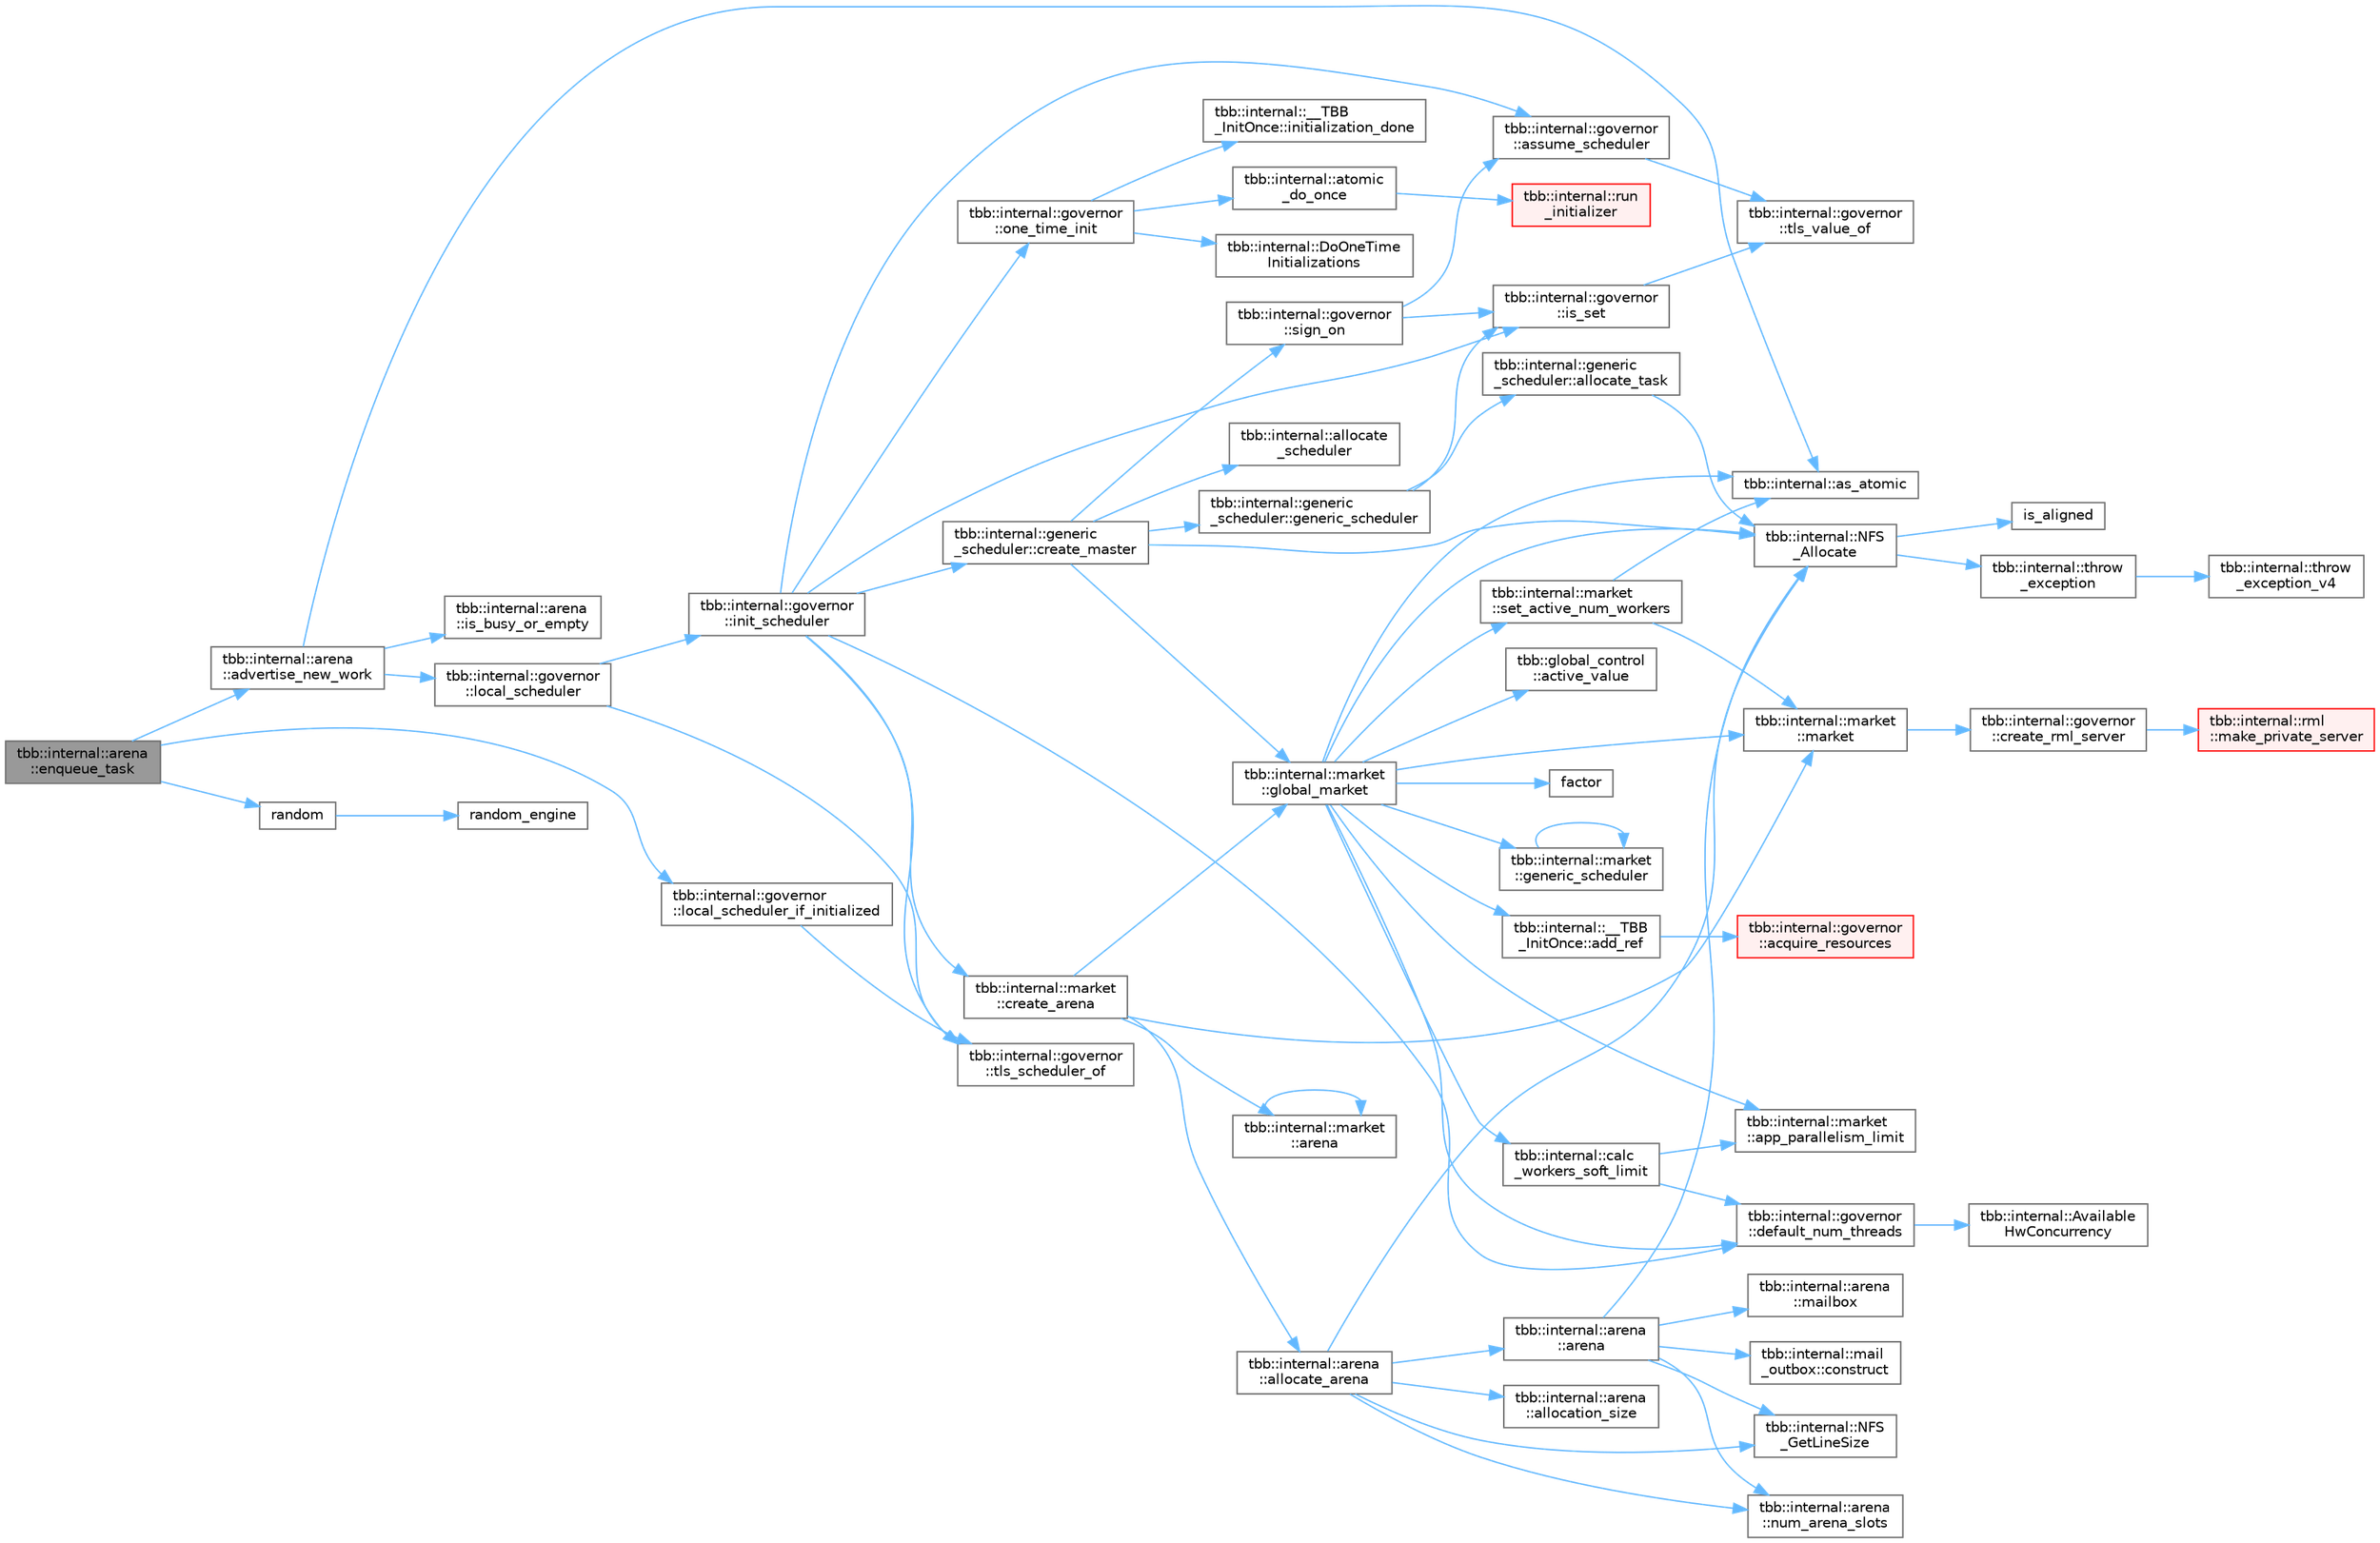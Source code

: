 digraph "tbb::internal::arena::enqueue_task"
{
 // LATEX_PDF_SIZE
  bgcolor="transparent";
  edge [fontname=Helvetica,fontsize=10,labelfontname=Helvetica,labelfontsize=10];
  node [fontname=Helvetica,fontsize=10,shape=box,height=0.2,width=0.4];
  rankdir="LR";
  Node1 [id="Node000001",label="tbb::internal::arena\l::enqueue_task",height=0.2,width=0.4,color="gray40", fillcolor="grey60", style="filled", fontcolor="black",tooltip="enqueue a task into starvation-resistance queue"];
  Node1 -> Node2 [id="edge72_Node000001_Node000002",color="steelblue1",style="solid",tooltip=" "];
  Node2 [id="Node000002",label="tbb::internal::arena\l::advertise_new_work",height=0.2,width=0.4,color="grey40", fillcolor="white", style="filled",URL="$classtbb_1_1internal_1_1arena.html#a7153d90d34c57f57a5a44495a0c6c30d",tooltip="If necessary, raise a flag that there is new job in arena."];
  Node2 -> Node3 [id="edge73_Node000002_Node000003",color="steelblue1",style="solid",tooltip=" "];
  Node3 [id="Node000003",label="tbb::internal::as_atomic",height=0.2,width=0.4,color="grey40", fillcolor="white", style="filled",URL="$namespacetbb_1_1internal.html#a958f482f9d5f3476ca70610af5336040",tooltip=" "];
  Node2 -> Node4 [id="edge74_Node000002_Node000004",color="steelblue1",style="solid",tooltip=" "];
  Node4 [id="Node000004",label="tbb::internal::arena\l::is_busy_or_empty",height=0.2,width=0.4,color="grey40", fillcolor="white", style="filled",URL="$classtbb_1_1internal_1_1arena.html#a3402230064cf16a79b9b2e9874df4d6f",tooltip="No tasks to steal or snapshot is being taken."];
  Node2 -> Node5 [id="edge75_Node000002_Node000005",color="steelblue1",style="solid",tooltip=" "];
  Node5 [id="Node000005",label="tbb::internal::governor\l::local_scheduler",height=0.2,width=0.4,color="grey40", fillcolor="white", style="filled",URL="$classtbb_1_1internal_1_1governor.html#a3ee947910b77e9ab2f3c02f0d2d63c32",tooltip="Obtain the thread-local instance of the TBB scheduler."];
  Node5 -> Node6 [id="edge76_Node000005_Node000006",color="steelblue1",style="solid",tooltip=" "];
  Node6 [id="Node000006",label="tbb::internal::governor\l::init_scheduler",height=0.2,width=0.4,color="grey40", fillcolor="white", style="filled",URL="$classtbb_1_1internal_1_1governor.html#abf62b8bc4890ad846ff01349f8d46a84",tooltip="Processes scheduler initialization request (possibly nested) in a master thread"];
  Node6 -> Node7 [id="edge77_Node000006_Node000007",color="steelblue1",style="solid",tooltip=" "];
  Node7 [id="Node000007",label="tbb::internal::governor\l::assume_scheduler",height=0.2,width=0.4,color="grey40", fillcolor="white", style="filled",URL="$classtbb_1_1internal_1_1governor.html#abe1de8df4e3ecce96763951ac97540c6",tooltip="Temporarily set TLS slot to the given scheduler"];
  Node7 -> Node8 [id="edge78_Node000007_Node000008",color="steelblue1",style="solid",tooltip=" "];
  Node8 [id="Node000008",label="tbb::internal::governor\l::tls_value_of",height=0.2,width=0.4,color="grey40", fillcolor="white", style="filled",URL="$classtbb_1_1internal_1_1governor.html#a342eb43ff89d1b0da4cb9aa5417b3965",tooltip="Computes the value of the TLS"];
  Node6 -> Node9 [id="edge79_Node000006_Node000009",color="steelblue1",style="solid",tooltip=" "];
  Node9 [id="Node000009",label="tbb::internal::market\l::create_arena",height=0.2,width=0.4,color="grey40", fillcolor="white", style="filled",URL="$classtbb_1_1internal_1_1market.html#aa73a40282b782676f30f27dcde0ea967",tooltip="Creates an arena object"];
  Node9 -> Node10 [id="edge80_Node000009_Node000010",color="steelblue1",style="solid",tooltip=" "];
  Node10 [id="Node000010",label="tbb::internal::arena\l::allocate_arena",height=0.2,width=0.4,color="grey40", fillcolor="white", style="filled",URL="$classtbb_1_1internal_1_1arena.html#ad42305a844f6c9dc93b6d1c8c0302238",tooltip="Allocate an instance of arena."];
  Node10 -> Node11 [id="edge81_Node000010_Node000011",color="steelblue1",style="solid",tooltip=" "];
  Node11 [id="Node000011",label="tbb::internal::arena\l::allocation_size",height=0.2,width=0.4,color="grey40", fillcolor="white", style="filled",URL="$classtbb_1_1internal_1_1arena.html#a88bd4bed45e6ca7bcba05e568717be3b",tooltip=" "];
  Node10 -> Node12 [id="edge82_Node000010_Node000012",color="steelblue1",style="solid",tooltip=" "];
  Node12 [id="Node000012",label="tbb::internal::arena\l::arena",height=0.2,width=0.4,color="grey40", fillcolor="white", style="filled",URL="$classtbb_1_1internal_1_1arena.html#ad3b28deb1fcb30cb533ea7b655819d6b",tooltip="Constructor"];
  Node12 -> Node13 [id="edge83_Node000012_Node000013",color="steelblue1",style="solid",tooltip=" "];
  Node13 [id="Node000013",label="tbb::internal::mail\l_outbox::construct",height=0.2,width=0.4,color="grey40", fillcolor="white", style="filled",URL="$classtbb_1_1internal_1_1mail__outbox.html#af6072a4a688633e6e754cf93f541e2cb",tooltip="Construct *this as a mailbox from zeroed memory."];
  Node12 -> Node14 [id="edge84_Node000012_Node000014",color="steelblue1",style="solid",tooltip=" "];
  Node14 [id="Node000014",label="tbb::internal::arena\l::mailbox",height=0.2,width=0.4,color="grey40", fillcolor="white", style="filled",URL="$classtbb_1_1internal_1_1arena.html#aa0c057046899d3ab934c8aaf66b92673",tooltip="Get reference to mailbox corresponding to given affinity_id."];
  Node12 -> Node15 [id="edge85_Node000012_Node000015",color="steelblue1",style="solid",tooltip=" "];
  Node15 [id="Node000015",label="tbb::internal::NFS\l_Allocate",height=0.2,width=0.4,color="grey40", fillcolor="white", style="filled",URL="$namespacetbb_1_1internal.html#a395611542e21705f49de2a06e2c88f59",tooltip=" "];
  Node15 -> Node16 [id="edge86_Node000015_Node000016",color="steelblue1",style="solid",tooltip=" "];
  Node16 [id="Node000016",label="is_aligned",height=0.2,width=0.4,color="grey40", fillcolor="white", style="filled",URL="$harness_8h.html#a2cd6d606b7a354545b2cdecca67efa44",tooltip=" "];
  Node15 -> Node17 [id="edge87_Node000015_Node000017",color="steelblue1",style="solid",tooltip=" "];
  Node17 [id="Node000017",label="tbb::internal::throw\l_exception",height=0.2,width=0.4,color="grey40", fillcolor="white", style="filled",URL="$namespacetbb_1_1internal.html#a61a681f9fd15fdb055f7725d6416ddf4",tooltip="Versionless convenience wrapper for throw_exception_v4()"];
  Node17 -> Node18 [id="edge88_Node000017_Node000018",color="steelblue1",style="solid",tooltip=" "];
  Node18 [id="Node000018",label="tbb::internal::throw\l_exception_v4",height=0.2,width=0.4,color="grey40", fillcolor="white", style="filled",URL="$namespacetbb_1_1internal.html#adccc1f69ee5a85094eb6a5f9fbac89d7",tooltip="Gathers all throw operators in one place."];
  Node12 -> Node19 [id="edge89_Node000012_Node000019",color="steelblue1",style="solid",tooltip=" "];
  Node19 [id="Node000019",label="tbb::internal::NFS\l_GetLineSize",height=0.2,width=0.4,color="grey40", fillcolor="white", style="filled",URL="$namespacetbb_1_1internal.html#a9694b519576433b7ce9af226bfc7c422",tooltip=" "];
  Node12 -> Node20 [id="edge90_Node000012_Node000020",color="steelblue1",style="solid",tooltip=" "];
  Node20 [id="Node000020",label="tbb::internal::arena\l::num_arena_slots",height=0.2,width=0.4,color="grey40", fillcolor="white", style="filled",URL="$classtbb_1_1internal_1_1arena.html#a315d666efe28ecd0fb6aa70f2da0eb37",tooltip=" "];
  Node10 -> Node15 [id="edge91_Node000010_Node000015",color="steelblue1",style="solid",tooltip=" "];
  Node10 -> Node19 [id="edge92_Node000010_Node000019",color="steelblue1",style="solid",tooltip=" "];
  Node10 -> Node20 [id="edge93_Node000010_Node000020",color="steelblue1",style="solid",tooltip=" "];
  Node9 -> Node21 [id="edge94_Node000009_Node000021",color="steelblue1",style="solid",tooltip=" "];
  Node21 [id="Node000021",label="tbb::internal::market\l::arena",height=0.2,width=0.4,color="grey40", fillcolor="white", style="filled",URL="$classtbb_1_1internal_1_1market.html#adc288c92e3de5dd87e56ab61885cf63e",tooltip=" "];
  Node21 -> Node21 [id="edge95_Node000021_Node000021",color="steelblue1",style="solid",tooltip=" "];
  Node9 -> Node22 [id="edge96_Node000009_Node000022",color="steelblue1",style="solid",tooltip=" "];
  Node22 [id="Node000022",label="tbb::internal::market\l::global_market",height=0.2,width=0.4,color="grey40", fillcolor="white", style="filled",URL="$classtbb_1_1internal_1_1market.html#a08ccaf89d501a9e56912eb5bd624066f",tooltip="Factory method creating new market object"];
  Node22 -> Node23 [id="edge97_Node000022_Node000023",color="steelblue1",style="solid",tooltip=" "];
  Node23 [id="Node000023",label="tbb::global_control\l::active_value",height=0.2,width=0.4,color="grey40", fillcolor="white", style="filled",URL="$classtbb_1_1global__control.html#a8451d931cfc205d896ca2da26fe123ff",tooltip=" "];
  Node22 -> Node24 [id="edge98_Node000022_Node000024",color="steelblue1",style="solid",tooltip=" "];
  Node24 [id="Node000024",label="tbb::internal::__TBB\l_InitOnce::add_ref",height=0.2,width=0.4,color="grey40", fillcolor="white", style="filled",URL="$classtbb_1_1internal_1_1_____t_b_b___init_once.html#aeb552d69cd0db07e0ec3526c22e8899a",tooltip="Add reference to resources. If first reference added, acquire the resources."];
  Node24 -> Node25 [id="edge99_Node000024_Node000025",color="steelblue1",style="solid",tooltip=" "];
  Node25 [id="Node000025",label="tbb::internal::governor\l::acquire_resources",height=0.2,width=0.4,color="red", fillcolor="#FFF0F0", style="filled",URL="$classtbb_1_1internal_1_1governor.html#a70cfd4f010baf396e4cc09a3021b4c19",tooltip="Create key for thread-local storage and initialize RML."];
  Node22 -> Node32 [id="edge100_Node000022_Node000032",color="steelblue1",style="solid",tooltip=" "];
  Node32 [id="Node000032",label="tbb::internal::market\l::app_parallelism_limit",height=0.2,width=0.4,color="grey40", fillcolor="white", style="filled",URL="$classtbb_1_1internal_1_1market.html#a857327e374da8c7bb5c4b529aca05405",tooltip="Reports active parallelism level according to user's settings"];
  Node22 -> Node3 [id="edge101_Node000022_Node000003",color="steelblue1",style="solid",tooltip=" "];
  Node22 -> Node33 [id="edge102_Node000022_Node000033",color="steelblue1",style="solid",tooltip=" "];
  Node33 [id="Node000033",label="tbb::internal::calc\l_workers_soft_limit",height=0.2,width=0.4,color="grey40", fillcolor="white", style="filled",URL="$namespacetbb_1_1internal.html#aa59c19a68c963626ba810d72317f0d18",tooltip=" "];
  Node33 -> Node32 [id="edge103_Node000033_Node000032",color="steelblue1",style="solid",tooltip=" "];
  Node33 -> Node34 [id="edge104_Node000033_Node000034",color="steelblue1",style="solid",tooltip=" "];
  Node34 [id="Node000034",label="tbb::internal::governor\l::default_num_threads",height=0.2,width=0.4,color="grey40", fillcolor="white", style="filled",URL="$classtbb_1_1internal_1_1governor.html#a87ef607c22c347eb97ddafa4384b4f1d",tooltip=" "];
  Node34 -> Node35 [id="edge105_Node000034_Node000035",color="steelblue1",style="solid",tooltip=" "];
  Node35 [id="Node000035",label="tbb::internal::Available\lHwConcurrency",height=0.2,width=0.4,color="grey40", fillcolor="white", style="filled",URL="$namespacetbb_1_1internal.html#a5f583dafcd8d7ffeb10905c4eb509cd9",tooltip="Returns maximal parallelism level supported by the current OS configuration."];
  Node22 -> Node34 [id="edge106_Node000022_Node000034",color="steelblue1",style="solid",tooltip=" "];
  Node22 -> Node36 [id="edge107_Node000022_Node000036",color="steelblue1",style="solid",tooltip=" "];
  Node36 [id="Node000036",label="factor",height=0.2,width=0.4,color="grey40", fillcolor="white", style="filled",URL="$fft_8c.html#a13b942e46c2348d4cfe7bced3e905d1d",tooltip=" "];
  Node22 -> Node37 [id="edge108_Node000022_Node000037",color="steelblue1",style="solid",tooltip=" "];
  Node37 [id="Node000037",label="tbb::internal::market\l::generic_scheduler",height=0.2,width=0.4,color="grey40", fillcolor="white", style="filled",URL="$classtbb_1_1internal_1_1market.html#a9acd4f7b134e3bcd5625ce386ec7db60",tooltip=" "];
  Node37 -> Node37 [id="edge109_Node000037_Node000037",color="steelblue1",style="solid",tooltip=" "];
  Node22 -> Node38 [id="edge110_Node000022_Node000038",color="steelblue1",style="solid",tooltip=" "];
  Node38 [id="Node000038",label="tbb::internal::market\l::market",height=0.2,width=0.4,color="grey40", fillcolor="white", style="filled",URL="$classtbb_1_1internal_1_1market.html#acdbf87ad0efe5f3e224d88ecb2536e93",tooltip="Constructor"];
  Node38 -> Node39 [id="edge111_Node000038_Node000039",color="steelblue1",style="solid",tooltip=" "];
  Node39 [id="Node000039",label="tbb::internal::governor\l::create_rml_server",height=0.2,width=0.4,color="grey40", fillcolor="white", style="filled",URL="$classtbb_1_1internal_1_1governor.html#aec70bdc2a20ee8377a1676dd3b4c843b",tooltip=" "];
  Node39 -> Node40 [id="edge112_Node000039_Node000040",color="steelblue1",style="solid",tooltip=" "];
  Node40 [id="Node000040",label="tbb::internal::rml\l::make_private_server",height=0.2,width=0.4,color="red", fillcolor="#FFF0F0", style="filled",URL="$namespacetbb_1_1internal_1_1rml.html#a8ef19f713537ac8030e4de4a1a3fdf26",tooltip="Factory method called from task.cpp to create a private_server."];
  Node22 -> Node15 [id="edge113_Node000022_Node000015",color="steelblue1",style="solid",tooltip=" "];
  Node22 -> Node42 [id="edge114_Node000022_Node000042",color="steelblue1",style="solid",tooltip=" "];
  Node42 [id="Node000042",label="tbb::internal::market\l::set_active_num_workers",height=0.2,width=0.4,color="grey40", fillcolor="white", style="filled",URL="$classtbb_1_1internal_1_1market.html#a50bb92619e74a81b3f8552ccca139c9f",tooltip="Set number of active workers"];
  Node42 -> Node3 [id="edge115_Node000042_Node000003",color="steelblue1",style="solid",tooltip=" "];
  Node42 -> Node38 [id="edge116_Node000042_Node000038",color="steelblue1",style="solid",tooltip=" "];
  Node9 -> Node38 [id="edge117_Node000009_Node000038",color="steelblue1",style="solid",tooltip=" "];
  Node6 -> Node43 [id="edge118_Node000006_Node000043",color="steelblue1",style="solid",tooltip=" "];
  Node43 [id="Node000043",label="tbb::internal::generic\l_scheduler::create_master",height=0.2,width=0.4,color="grey40", fillcolor="white", style="filled",URL="$classtbb_1_1internal_1_1generic__scheduler.html#ac7fb04a73dbb75dd8db5c9637bfadeae",tooltip="Initialize a scheduler for a master thread."];
  Node43 -> Node44 [id="edge119_Node000043_Node000044",color="steelblue1",style="solid",tooltip=" "];
  Node44 [id="Node000044",label="tbb::internal::allocate\l_scheduler",height=0.2,width=0.4,color="grey40", fillcolor="white", style="filled",URL="$namespacetbb_1_1internal.html#a92d3a8ab5ddffa18bed996f6ae90b614",tooltip=" "];
  Node43 -> Node45 [id="edge120_Node000043_Node000045",color="steelblue1",style="solid",tooltip=" "];
  Node45 [id="Node000045",label="tbb::internal::generic\l_scheduler::generic_scheduler",height=0.2,width=0.4,color="grey40", fillcolor="white", style="filled",URL="$classtbb_1_1internal_1_1generic__scheduler.html#a838f6ccf79d7ee8a55843de2f8004759",tooltip=" "];
  Node45 -> Node46 [id="edge121_Node000045_Node000046",color="steelblue1",style="solid",tooltip=" "];
  Node46 [id="Node000046",label="tbb::internal::generic\l_scheduler::allocate_task",height=0.2,width=0.4,color="grey40", fillcolor="white", style="filled",URL="$classtbb_1_1internal_1_1generic__scheduler.html#aa0d316e9f3063c6b57fa21e0716d4d77",tooltip="Allocate task object, either from the heap or a free list."];
  Node46 -> Node15 [id="edge122_Node000046_Node000015",color="steelblue1",style="solid",tooltip=" "];
  Node45 -> Node27 [id="edge123_Node000045_Node000027",color="steelblue1",style="solid",tooltip=" "];
  Node27 [id="Node000027",label="tbb::internal::governor\l::is_set",height=0.2,width=0.4,color="grey40", fillcolor="white", style="filled",URL="$classtbb_1_1internal_1_1governor.html#a14d4453f34a770b1c983c2ed38570e31",tooltip="Used to check validity of the local scheduler TLS contents."];
  Node27 -> Node8 [id="edge124_Node000027_Node000008",color="steelblue1",style="solid",tooltip=" "];
  Node43 -> Node22 [id="edge125_Node000043_Node000022",color="steelblue1",style="solid",tooltip=" "];
  Node43 -> Node15 [id="edge126_Node000043_Node000015",color="steelblue1",style="solid",tooltip=" "];
  Node43 -> Node47 [id="edge127_Node000043_Node000047",color="steelblue1",style="solid",tooltip=" "];
  Node47 [id="Node000047",label="tbb::internal::governor\l::sign_on",height=0.2,width=0.4,color="grey40", fillcolor="white", style="filled",URL="$classtbb_1_1internal_1_1governor.html#ab6b7ba04ea2b541819b659219fc42ae7",tooltip="Register TBB scheduler instance in thread-local storage."];
  Node47 -> Node7 [id="edge128_Node000047_Node000007",color="steelblue1",style="solid",tooltip=" "];
  Node47 -> Node27 [id="edge129_Node000047_Node000027",color="steelblue1",style="solid",tooltip=" "];
  Node6 -> Node34 [id="edge130_Node000006_Node000034",color="steelblue1",style="solid",tooltip=" "];
  Node6 -> Node27 [id="edge131_Node000006_Node000027",color="steelblue1",style="solid",tooltip=" "];
  Node6 -> Node48 [id="edge132_Node000006_Node000048",color="steelblue1",style="solid",tooltip=" "];
  Node48 [id="Node000048",label="tbb::internal::governor\l::one_time_init",height=0.2,width=0.4,color="grey40", fillcolor="white", style="filled",URL="$classtbb_1_1internal_1_1governor.html#afe9a6e0c86063b682a133234ca3a2f2b",tooltip=" "];
  Node48 -> Node49 [id="edge133_Node000048_Node000049",color="steelblue1",style="solid",tooltip=" "];
  Node49 [id="Node000049",label="tbb::internal::atomic\l_do_once",height=0.2,width=0.4,color="grey40", fillcolor="white", style="filled",URL="$namespacetbb_1_1internal.html#a1082394ca8392ef2aa6795b57a756fa5",tooltip="One-time initialization function"];
  Node49 -> Node50 [id="edge134_Node000049_Node000050",color="steelblue1",style="solid",tooltip=" "];
  Node50 [id="Node000050",label="tbb::internal::run\l_initializer",height=0.2,width=0.4,color="red", fillcolor="#FFF0F0", style="filled",URL="$namespacetbb_1_1internal.html#a4c2293788c0e215e6f6f44ea162b3bc7",tooltip=" "];
  Node48 -> Node52 [id="edge135_Node000048_Node000052",color="steelblue1",style="solid",tooltip=" "];
  Node52 [id="Node000052",label="tbb::internal::DoOneTime\lInitializations",height=0.2,width=0.4,color="grey40", fillcolor="white", style="filled",URL="$namespacetbb_1_1internal.html#a66931f1de2fe17bad8867074cc504825",tooltip="Performs thread-safe lazy one-time general TBB initialization."];
  Node48 -> Node53 [id="edge136_Node000048_Node000053",color="steelblue1",style="solid",tooltip=" "];
  Node53 [id="Node000053",label="tbb::internal::__TBB\l_InitOnce::initialization_done",height=0.2,width=0.4,color="grey40", fillcolor="white", style="filled",URL="$classtbb_1_1internal_1_1_____t_b_b___init_once.html#a3d6e09b5b23edf10600c2ae2e6469659",tooltip=" "];
  Node6 -> Node28 [id="edge137_Node000006_Node000028",color="steelblue1",style="solid",tooltip=" "];
  Node28 [id="Node000028",label="tbb::internal::governor\l::tls_scheduler_of",height=0.2,width=0.4,color="grey40", fillcolor="white", style="filled",URL="$classtbb_1_1internal_1_1governor.html#ac548fe43e4264fc8aa664790ccde3c99",tooltip="Converts TLS value to the scheduler pointer"];
  Node5 -> Node28 [id="edge138_Node000005_Node000028",color="steelblue1",style="solid",tooltip=" "];
  Node1 -> Node54 [id="edge139_Node000001_Node000054",color="steelblue1",style="solid",tooltip=" "];
  Node54 [id="Node000054",label="tbb::internal::governor\l::local_scheduler_if_initialized",height=0.2,width=0.4,color="grey40", fillcolor="white", style="filled",URL="$classtbb_1_1internal_1_1governor.html#a2133659b14313088deef73524bf44f69",tooltip=" "];
  Node54 -> Node28 [id="edge140_Node000054_Node000028",color="steelblue1",style="solid",tooltip=" "];
  Node1 -> Node55 [id="edge141_Node000001_Node000055",color="steelblue1",style="solid",tooltip=" "];
  Node55 [id="Node000055",label="random",height=0.2,width=0.4,color="grey40", fillcolor="white", style="filled",URL="$test__serializer_8cpp.html#a15f07f5c96345e3e8cf691790a463149",tooltip=" "];
  Node55 -> Node56 [id="edge142_Node000055_Node000056",color="steelblue1",style="solid",tooltip=" "];
  Node56 [id="Node000056",label="random_engine",height=0.2,width=0.4,color="grey40", fillcolor="white", style="filled",URL="$test__serializer_8cpp.html#a09e84a17b3c732fea1f09fdedabba53f",tooltip=" "];
}
